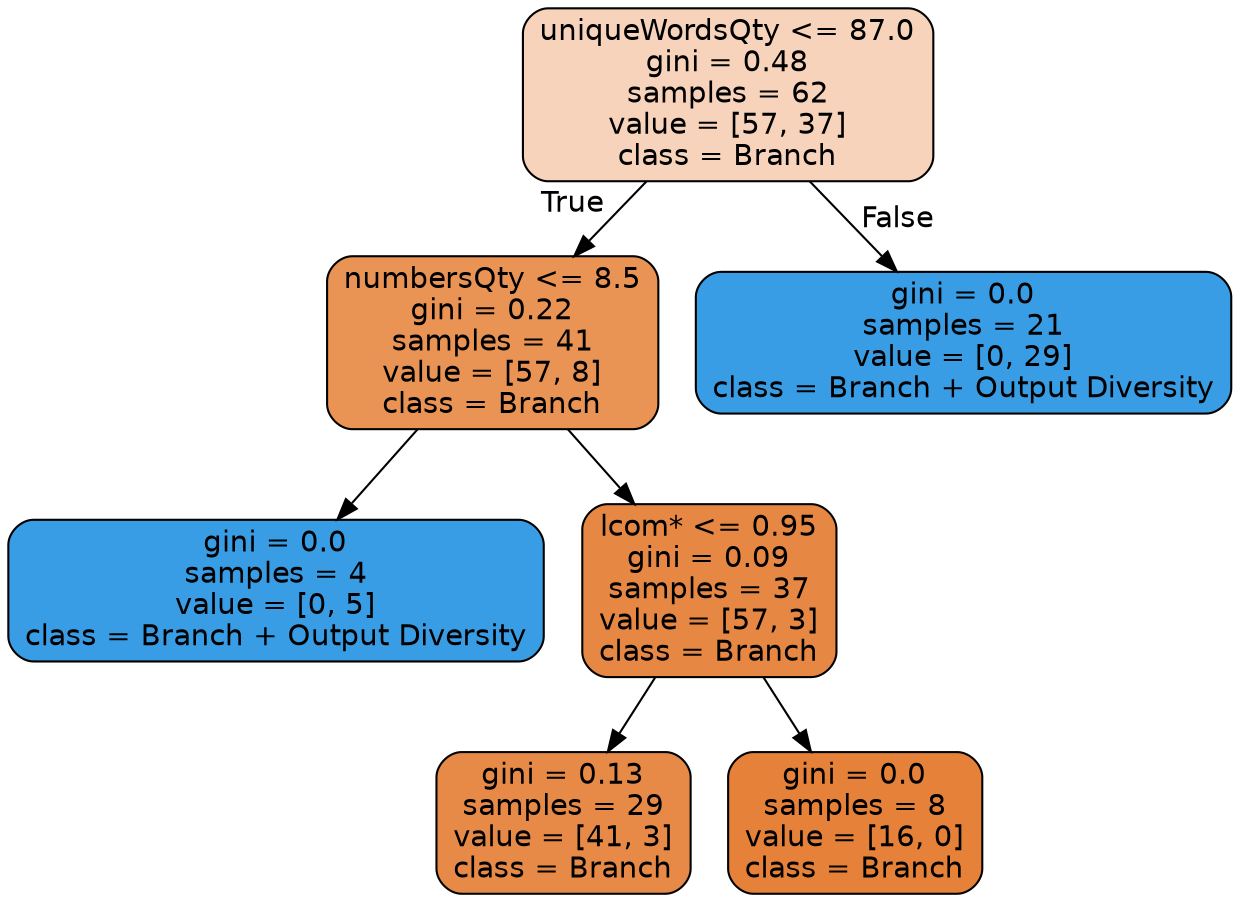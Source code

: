 digraph Tree {
node [shape=box, style="filled, rounded", color="black", fontname="helvetica"] ;
edge [fontname="helvetica"] ;
0 [label="uniqueWordsQty <= 87.0\ngini = 0.48\nsamples = 62\nvalue = [57, 37]\nclass = Branch", fillcolor="#f6d3ba"] ;
1 [label="numbersQty <= 8.5\ngini = 0.22\nsamples = 41\nvalue = [57, 8]\nclass = Branch", fillcolor="#e99355"] ;
0 -> 1 [labeldistance=2.5, labelangle=45, headlabel="True"] ;
2 [label="gini = 0.0\nsamples = 4\nvalue = [0, 5]\nclass = Branch + Output Diversity", fillcolor="#399de5"] ;
1 -> 2 ;
3 [label="lcom* <= 0.95\ngini = 0.09\nsamples = 37\nvalue = [57, 3]\nclass = Branch", fillcolor="#e68843"] ;
1 -> 3 ;
4 [label="gini = 0.13\nsamples = 29\nvalue = [41, 3]\nclass = Branch", fillcolor="#e78a47"] ;
3 -> 4 ;
5 [label="gini = 0.0\nsamples = 8\nvalue = [16, 0]\nclass = Branch", fillcolor="#e58139"] ;
3 -> 5 ;
6 [label="gini = 0.0\nsamples = 21\nvalue = [0, 29]\nclass = Branch + Output Diversity", fillcolor="#399de5"] ;
0 -> 6 [labeldistance=2.5, labelangle=-45, headlabel="False"] ;
}